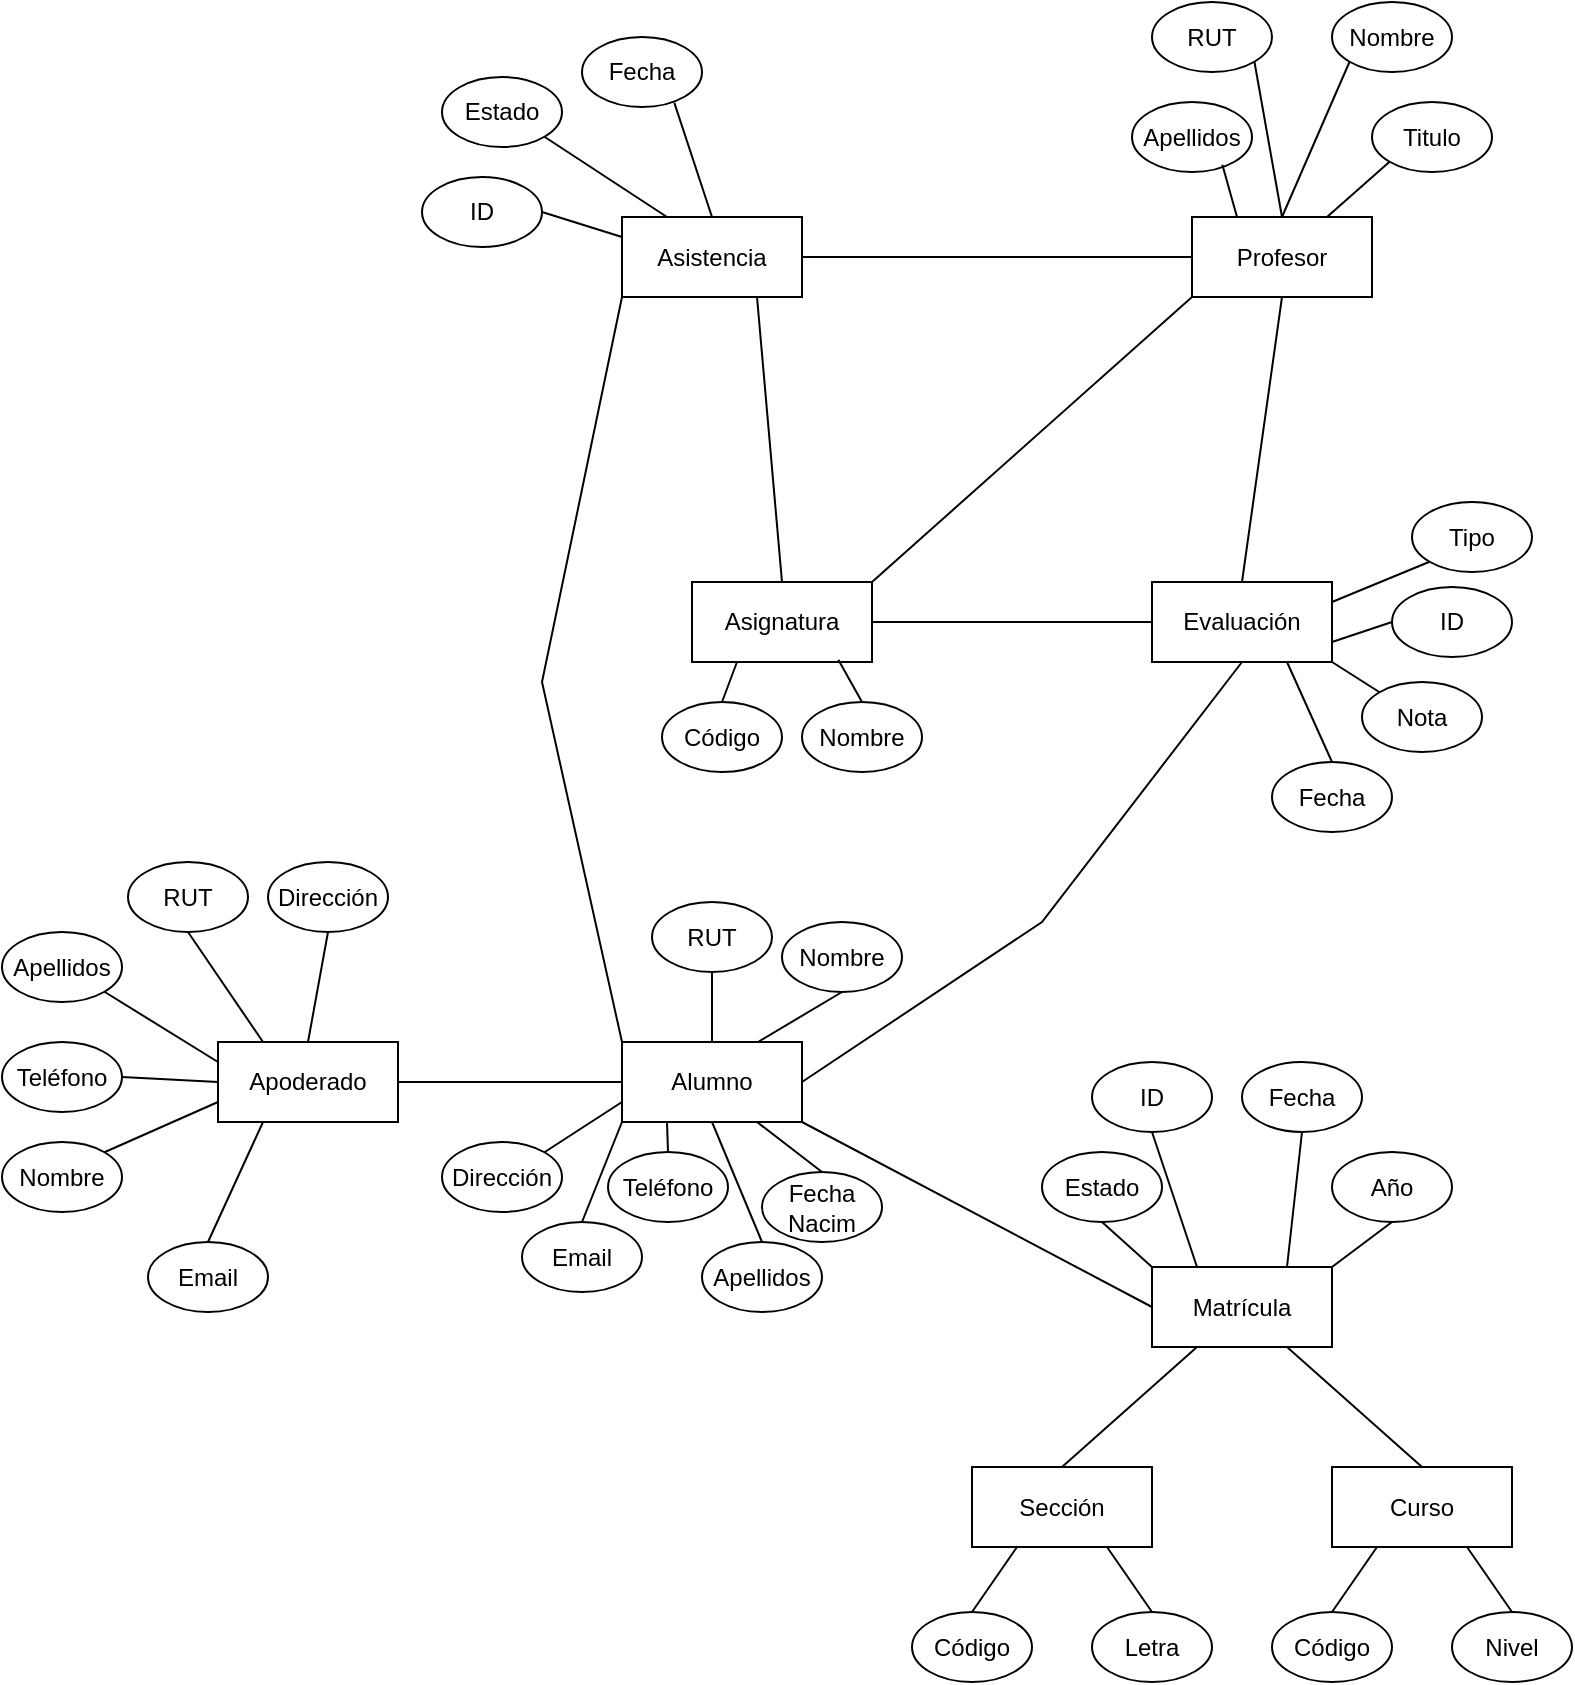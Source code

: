 <mxfile version="22.0.4" type="github">
  <diagram name="Page-1" id="4JQg721ov3jjXgK3_2AB">
    <mxGraphModel dx="1189" dy="591" grid="1" gridSize="10" guides="1" tooltips="1" connect="1" arrows="1" fold="1" page="1" pageScale="1" pageWidth="850" pageHeight="1100" math="0" shadow="0">
      <root>
        <mxCell id="0" />
        <mxCell id="1" parent="0" />
        <mxCell id="bWRKLLHgpeZalE5h4NvW-53" value="Matrícula" style="whiteSpace=wrap;html=1;" vertex="1" parent="1">
          <mxGeometry x="605" y="812.5" width="90" height="40" as="geometry" />
        </mxCell>
        <mxCell id="bWRKLLHgpeZalE5h4NvW-54" value="Evaluación" style="whiteSpace=wrap;html=1;" vertex="1" parent="1">
          <mxGeometry x="605" y="470" width="90" height="40" as="geometry" />
        </mxCell>
        <mxCell id="bWRKLLHgpeZalE5h4NvW-55" value="Asistencia" style="whiteSpace=wrap;html=1;" vertex="1" parent="1">
          <mxGeometry x="340" y="287.5" width="90" height="40" as="geometry" />
        </mxCell>
        <mxCell id="bWRKLLHgpeZalE5h4NvW-56" value="Alumno" style="whiteSpace=wrap;html=1;" vertex="1" parent="1">
          <mxGeometry x="340" y="700" width="90" height="40" as="geometry" />
        </mxCell>
        <mxCell id="bWRKLLHgpeZalE5h4NvW-57" value="Profesor" style="whiteSpace=wrap;html=1;" vertex="1" parent="1">
          <mxGeometry x="625" y="287.5" width="90" height="40" as="geometry" />
        </mxCell>
        <mxCell id="bWRKLLHgpeZalE5h4NvW-58" value="Asignatura" style="whiteSpace=wrap;html=1;" vertex="1" parent="1">
          <mxGeometry x="375" y="470" width="90" height="40" as="geometry" />
        </mxCell>
        <mxCell id="bWRKLLHgpeZalE5h4NvW-59" value="Curso" style="whiteSpace=wrap;html=1;" vertex="1" parent="1">
          <mxGeometry x="695" y="912.5" width="90" height="40" as="geometry" />
        </mxCell>
        <mxCell id="bWRKLLHgpeZalE5h4NvW-60" value="Sección" style="whiteSpace=wrap;html=1;" vertex="1" parent="1">
          <mxGeometry x="515" y="912.5" width="90" height="40" as="geometry" />
        </mxCell>
        <mxCell id="bWRKLLHgpeZalE5h4NvW-61" value="ID" style="ellipse;whiteSpace=wrap;html=1;" vertex="1" parent="1">
          <mxGeometry x="725" y="472.5" width="60" height="35" as="geometry" />
        </mxCell>
        <mxCell id="bWRKLLHgpeZalE5h4NvW-62" value="Nota" style="ellipse;whiteSpace=wrap;html=1;" vertex="1" parent="1">
          <mxGeometry x="710" y="520" width="60" height="35" as="geometry" />
        </mxCell>
        <mxCell id="bWRKLLHgpeZalE5h4NvW-63" value="Tipo" style="ellipse;whiteSpace=wrap;html=1;" vertex="1" parent="1">
          <mxGeometry x="735" y="430" width="60" height="35" as="geometry" />
        </mxCell>
        <mxCell id="bWRKLLHgpeZalE5h4NvW-64" value="Fecha" style="ellipse;whiteSpace=wrap;html=1;" vertex="1" parent="1">
          <mxGeometry x="665" y="560" width="60" height="35" as="geometry" />
        </mxCell>
        <mxCell id="bWRKLLHgpeZalE5h4NvW-65" value="ID" style="ellipse;whiteSpace=wrap;html=1;" vertex="1" parent="1">
          <mxGeometry x="240" y="267.5" width="60" height="35" as="geometry" />
        </mxCell>
        <mxCell id="bWRKLLHgpeZalE5h4NvW-66" value="Estado" style="ellipse;whiteSpace=wrap;html=1;" vertex="1" parent="1">
          <mxGeometry x="250" y="217.5" width="60" height="35" as="geometry" />
        </mxCell>
        <mxCell id="bWRKLLHgpeZalE5h4NvW-67" value="Fecha" style="ellipse;whiteSpace=wrap;html=1;" vertex="1" parent="1">
          <mxGeometry x="320" y="197.5" width="60" height="35" as="geometry" />
        </mxCell>
        <mxCell id="bWRKLLHgpeZalE5h4NvW-68" value="RUT" style="ellipse;whiteSpace=wrap;html=1;" vertex="1" parent="1">
          <mxGeometry x="355" y="630" width="60" height="35" as="geometry" />
        </mxCell>
        <mxCell id="bWRKLLHgpeZalE5h4NvW-69" value="Nombre" style="ellipse;whiteSpace=wrap;html=1;" vertex="1" parent="1">
          <mxGeometry x="420" y="640" width="60" height="35" as="geometry" />
        </mxCell>
        <mxCell id="bWRKLLHgpeZalE5h4NvW-70" value="Apellidos" style="ellipse;whiteSpace=wrap;html=1;" vertex="1" parent="1">
          <mxGeometry x="380" y="800" width="60" height="35" as="geometry" />
        </mxCell>
        <mxCell id="bWRKLLHgpeZalE5h4NvW-71" value="Fecha&lt;br&gt;Nacim" style="ellipse;whiteSpace=wrap;html=1;" vertex="1" parent="1">
          <mxGeometry x="410" y="765" width="60" height="35" as="geometry" />
        </mxCell>
        <mxCell id="bWRKLLHgpeZalE5h4NvW-72" value="Dirección" style="ellipse;whiteSpace=wrap;html=1;" vertex="1" parent="1">
          <mxGeometry x="250" y="750" width="60" height="35" as="geometry" />
        </mxCell>
        <mxCell id="bWRKLLHgpeZalE5h4NvW-73" value="Teléfono" style="ellipse;whiteSpace=wrap;html=1;" vertex="1" parent="1">
          <mxGeometry x="333" y="755" width="60" height="35" as="geometry" />
        </mxCell>
        <mxCell id="bWRKLLHgpeZalE5h4NvW-74" value="Email" style="ellipse;whiteSpace=wrap;html=1;" vertex="1" parent="1">
          <mxGeometry x="290" y="790" width="60" height="35" as="geometry" />
        </mxCell>
        <mxCell id="bWRKLLHgpeZalE5h4NvW-75" value="ID" style="ellipse;whiteSpace=wrap;html=1;" vertex="1" parent="1">
          <mxGeometry x="575" y="710" width="60" height="35" as="geometry" />
        </mxCell>
        <mxCell id="bWRKLLHgpeZalE5h4NvW-76" value="Fecha" style="ellipse;whiteSpace=wrap;html=1;" vertex="1" parent="1">
          <mxGeometry x="650" y="710" width="60" height="35" as="geometry" />
        </mxCell>
        <mxCell id="bWRKLLHgpeZalE5h4NvW-77" value="Estado" style="ellipse;whiteSpace=wrap;html=1;" vertex="1" parent="1">
          <mxGeometry x="550" y="755" width="60" height="35" as="geometry" />
        </mxCell>
        <mxCell id="bWRKLLHgpeZalE5h4NvW-78" value="Año" style="ellipse;whiteSpace=wrap;html=1;" vertex="1" parent="1">
          <mxGeometry x="695" y="755" width="60" height="35" as="geometry" />
        </mxCell>
        <mxCell id="bWRKLLHgpeZalE5h4NvW-79" value="Apoderado" style="whiteSpace=wrap;html=1;" vertex="1" parent="1">
          <mxGeometry x="138" y="700" width="90" height="40" as="geometry" />
        </mxCell>
        <mxCell id="bWRKLLHgpeZalE5h4NvW-80" value="RUT" style="ellipse;whiteSpace=wrap;html=1;" vertex="1" parent="1">
          <mxGeometry x="93" y="610" width="60" height="35" as="geometry" />
        </mxCell>
        <mxCell id="bWRKLLHgpeZalE5h4NvW-81" value="Nombre" style="ellipse;whiteSpace=wrap;html=1;" vertex="1" parent="1">
          <mxGeometry x="30" y="750" width="60" height="35" as="geometry" />
        </mxCell>
        <mxCell id="bWRKLLHgpeZalE5h4NvW-82" value="Apellidos" style="ellipse;whiteSpace=wrap;html=1;" vertex="1" parent="1">
          <mxGeometry x="30" y="645" width="60" height="35" as="geometry" />
        </mxCell>
        <mxCell id="bWRKLLHgpeZalE5h4NvW-83" value="Dirección" style="ellipse;whiteSpace=wrap;html=1;" vertex="1" parent="1">
          <mxGeometry x="163" y="610" width="60" height="35" as="geometry" />
        </mxCell>
        <mxCell id="bWRKLLHgpeZalE5h4NvW-84" value="Teléfono" style="ellipse;whiteSpace=wrap;html=1;" vertex="1" parent="1">
          <mxGeometry x="30" y="700" width="60" height="35" as="geometry" />
        </mxCell>
        <mxCell id="bWRKLLHgpeZalE5h4NvW-85" value="Email" style="ellipse;whiteSpace=wrap;html=1;" vertex="1" parent="1">
          <mxGeometry x="103" y="800" width="60" height="35" as="geometry" />
        </mxCell>
        <mxCell id="bWRKLLHgpeZalE5h4NvW-86" value="RUT" style="ellipse;whiteSpace=wrap;html=1;" vertex="1" parent="1">
          <mxGeometry x="605" y="180" width="60" height="35" as="geometry" />
        </mxCell>
        <mxCell id="bWRKLLHgpeZalE5h4NvW-87" value="Nombre" style="ellipse;whiteSpace=wrap;html=1;" vertex="1" parent="1">
          <mxGeometry x="695" y="180" width="60" height="35" as="geometry" />
        </mxCell>
        <mxCell id="bWRKLLHgpeZalE5h4NvW-88" value="Apellidos" style="ellipse;whiteSpace=wrap;html=1;" vertex="1" parent="1">
          <mxGeometry x="595" y="230" width="60" height="35" as="geometry" />
        </mxCell>
        <mxCell id="bWRKLLHgpeZalE5h4NvW-89" value="Titulo" style="ellipse;whiteSpace=wrap;html=1;" vertex="1" parent="1">
          <mxGeometry x="715" y="230" width="60" height="35" as="geometry" />
        </mxCell>
        <mxCell id="bWRKLLHgpeZalE5h4NvW-90" value="Código" style="ellipse;whiteSpace=wrap;html=1;" vertex="1" parent="1">
          <mxGeometry x="360" y="530" width="60" height="35" as="geometry" />
        </mxCell>
        <mxCell id="bWRKLLHgpeZalE5h4NvW-91" value="Nombre" style="ellipse;whiteSpace=wrap;html=1;" vertex="1" parent="1">
          <mxGeometry x="430" y="530" width="60" height="35" as="geometry" />
        </mxCell>
        <mxCell id="bWRKLLHgpeZalE5h4NvW-92" value="Código" style="ellipse;whiteSpace=wrap;html=1;" vertex="1" parent="1">
          <mxGeometry x="665" y="985" width="60" height="35" as="geometry" />
        </mxCell>
        <mxCell id="bWRKLLHgpeZalE5h4NvW-93" value="Nivel" style="ellipse;whiteSpace=wrap;html=1;" vertex="1" parent="1">
          <mxGeometry x="755" y="985" width="60" height="35" as="geometry" />
        </mxCell>
        <mxCell id="bWRKLLHgpeZalE5h4NvW-94" value="Código" style="ellipse;whiteSpace=wrap;html=1;" vertex="1" parent="1">
          <mxGeometry x="485" y="985" width="60" height="35" as="geometry" />
        </mxCell>
        <mxCell id="bWRKLLHgpeZalE5h4NvW-95" value="Letra" style="ellipse;whiteSpace=wrap;html=1;" vertex="1" parent="1">
          <mxGeometry x="575" y="985" width="60" height="35" as="geometry" />
        </mxCell>
        <mxCell id="bWRKLLHgpeZalE5h4NvW-96" value="" style="endArrow=none;html=1;rounded=0;entryX=0;entryY=0;entryDx=0;entryDy=0;exitX=0.5;exitY=1;exitDx=0;exitDy=0;" edge="1" parent="1" source="bWRKLLHgpeZalE5h4NvW-77" target="bWRKLLHgpeZalE5h4NvW-53">
          <mxGeometry width="50" height="50" relative="1" as="geometry">
            <mxPoint x="575" y="877.5" as="sourcePoint" />
            <mxPoint x="625" y="827.5" as="targetPoint" />
          </mxGeometry>
        </mxCell>
        <mxCell id="bWRKLLHgpeZalE5h4NvW-97" value="" style="endArrow=none;html=1;rounded=0;entryX=0.25;entryY=0;entryDx=0;entryDy=0;exitX=0.5;exitY=1;exitDx=0;exitDy=0;" edge="1" parent="1" source="bWRKLLHgpeZalE5h4NvW-75" target="bWRKLLHgpeZalE5h4NvW-53">
          <mxGeometry width="50" height="50" relative="1" as="geometry">
            <mxPoint x="585" y="887.5" as="sourcePoint" />
            <mxPoint x="635" y="837.5" as="targetPoint" />
          </mxGeometry>
        </mxCell>
        <mxCell id="bWRKLLHgpeZalE5h4NvW-98" value="" style="endArrow=none;html=1;rounded=0;entryX=0.75;entryY=0;entryDx=0;entryDy=0;exitX=0.5;exitY=1;exitDx=0;exitDy=0;" edge="1" parent="1" source="bWRKLLHgpeZalE5h4NvW-76" target="bWRKLLHgpeZalE5h4NvW-53">
          <mxGeometry width="50" height="50" relative="1" as="geometry">
            <mxPoint x="595" y="897.5" as="sourcePoint" />
            <mxPoint x="645" y="847.5" as="targetPoint" />
          </mxGeometry>
        </mxCell>
        <mxCell id="bWRKLLHgpeZalE5h4NvW-99" value="" style="endArrow=none;html=1;rounded=0;entryX=1;entryY=0;entryDx=0;entryDy=0;exitX=0.5;exitY=1;exitDx=0;exitDy=0;" edge="1" parent="1" source="bWRKLLHgpeZalE5h4NvW-78" target="bWRKLLHgpeZalE5h4NvW-53">
          <mxGeometry width="50" height="50" relative="1" as="geometry">
            <mxPoint x="605" y="907.5" as="sourcePoint" />
            <mxPoint x="655" y="857.5" as="targetPoint" />
          </mxGeometry>
        </mxCell>
        <mxCell id="bWRKLLHgpeZalE5h4NvW-100" value="" style="endArrow=none;html=1;rounded=0;exitX=0.5;exitY=0;exitDx=0;exitDy=0;entryX=0.769;entryY=0.938;entryDx=0;entryDy=0;entryPerimeter=0;" edge="1" parent="1" source="bWRKLLHgpeZalE5h4NvW-55" target="bWRKLLHgpeZalE5h4NvW-67">
          <mxGeometry width="50" height="50" relative="1" as="geometry">
            <mxPoint x="218" y="307.5" as="sourcePoint" />
            <mxPoint x="310" y="272.5" as="targetPoint" />
          </mxGeometry>
        </mxCell>
        <mxCell id="bWRKLLHgpeZalE5h4NvW-101" value="" style="endArrow=none;html=1;rounded=0;entryX=0.25;entryY=0;entryDx=0;entryDy=0;exitX=1;exitY=1;exitDx=0;exitDy=0;" edge="1" parent="1" source="bWRKLLHgpeZalE5h4NvW-66" target="bWRKLLHgpeZalE5h4NvW-55">
          <mxGeometry width="50" height="50" relative="1" as="geometry">
            <mxPoint x="228" y="317.5" as="sourcePoint" />
            <mxPoint x="278" y="267.5" as="targetPoint" />
          </mxGeometry>
        </mxCell>
        <mxCell id="bWRKLLHgpeZalE5h4NvW-102" value="" style="endArrow=none;html=1;rounded=0;entryX=0;entryY=0.25;entryDx=0;entryDy=0;exitX=1;exitY=0.5;exitDx=0;exitDy=0;" edge="1" parent="1" source="bWRKLLHgpeZalE5h4NvW-65" target="bWRKLLHgpeZalE5h4NvW-55">
          <mxGeometry width="50" height="50" relative="1" as="geometry">
            <mxPoint x="238" y="327.5" as="sourcePoint" />
            <mxPoint x="288" y="277.5" as="targetPoint" />
          </mxGeometry>
        </mxCell>
        <mxCell id="bWRKLLHgpeZalE5h4NvW-103" value="" style="endArrow=none;html=1;rounded=0;entryX=1;entryY=0.25;entryDx=0;entryDy=0;exitX=0;exitY=1;exitDx=0;exitDy=0;" edge="1" parent="1" source="bWRKLLHgpeZalE5h4NvW-63" target="bWRKLLHgpeZalE5h4NvW-54">
          <mxGeometry width="50" height="50" relative="1" as="geometry">
            <mxPoint x="535" y="485" as="sourcePoint" />
            <mxPoint x="585" y="435" as="targetPoint" />
          </mxGeometry>
        </mxCell>
        <mxCell id="bWRKLLHgpeZalE5h4NvW-104" value="" style="endArrow=none;html=1;rounded=0;entryX=1;entryY=0.75;entryDx=0;entryDy=0;exitX=0;exitY=0.5;exitDx=0;exitDy=0;" edge="1" parent="1" source="bWRKLLHgpeZalE5h4NvW-61" target="bWRKLLHgpeZalE5h4NvW-54">
          <mxGeometry width="50" height="50" relative="1" as="geometry">
            <mxPoint x="545" y="495" as="sourcePoint" />
            <mxPoint x="595" y="445" as="targetPoint" />
          </mxGeometry>
        </mxCell>
        <mxCell id="bWRKLLHgpeZalE5h4NvW-105" value="" style="endArrow=none;html=1;rounded=0;entryX=1;entryY=1;entryDx=0;entryDy=0;exitX=0;exitY=0;exitDx=0;exitDy=0;" edge="1" parent="1" source="bWRKLLHgpeZalE5h4NvW-62" target="bWRKLLHgpeZalE5h4NvW-54">
          <mxGeometry width="50" height="50" relative="1" as="geometry">
            <mxPoint x="555" y="505" as="sourcePoint" />
            <mxPoint x="605" y="455" as="targetPoint" />
          </mxGeometry>
        </mxCell>
        <mxCell id="bWRKLLHgpeZalE5h4NvW-106" value="" style="endArrow=none;html=1;rounded=0;entryX=0.75;entryY=1;entryDx=0;entryDy=0;exitX=0.5;exitY=0;exitDx=0;exitDy=0;" edge="1" parent="1" source="bWRKLLHgpeZalE5h4NvW-64" target="bWRKLLHgpeZalE5h4NvW-54">
          <mxGeometry width="50" height="50" relative="1" as="geometry">
            <mxPoint x="565" y="515" as="sourcePoint" />
            <mxPoint x="615" y="465" as="targetPoint" />
          </mxGeometry>
        </mxCell>
        <mxCell id="bWRKLLHgpeZalE5h4NvW-107" value="" style="endArrow=none;html=1;rounded=0;entryX=0.25;entryY=0;entryDx=0;entryDy=0;exitX=0.753;exitY=0.897;exitDx=0;exitDy=0;exitPerimeter=0;" edge="1" parent="1" source="bWRKLLHgpeZalE5h4NvW-88" target="bWRKLLHgpeZalE5h4NvW-57">
          <mxGeometry width="50" height="50" relative="1" as="geometry">
            <mxPoint x="560" y="350" as="sourcePoint" />
            <mxPoint x="610" y="300" as="targetPoint" />
          </mxGeometry>
        </mxCell>
        <mxCell id="bWRKLLHgpeZalE5h4NvW-108" value="" style="endArrow=none;html=1;rounded=0;entryX=0.5;entryY=0;entryDx=0;entryDy=0;exitX=1;exitY=1;exitDx=0;exitDy=0;" edge="1" parent="1" source="bWRKLLHgpeZalE5h4NvW-86" target="bWRKLLHgpeZalE5h4NvW-57">
          <mxGeometry width="50" height="50" relative="1" as="geometry">
            <mxPoint x="570" y="360" as="sourcePoint" />
            <mxPoint x="620" y="310" as="targetPoint" />
          </mxGeometry>
        </mxCell>
        <mxCell id="bWRKLLHgpeZalE5h4NvW-109" value="" style="endArrow=none;html=1;rounded=0;exitX=0;exitY=1;exitDx=0;exitDy=0;entryX=0.5;entryY=0;entryDx=0;entryDy=0;" edge="1" parent="1" source="bWRKLLHgpeZalE5h4NvW-87" target="bWRKLLHgpeZalE5h4NvW-57">
          <mxGeometry width="50" height="50" relative="1" as="geometry">
            <mxPoint x="580" y="370" as="sourcePoint" />
            <mxPoint x="685" y="260" as="targetPoint" />
          </mxGeometry>
        </mxCell>
        <mxCell id="bWRKLLHgpeZalE5h4NvW-110" value="" style="endArrow=none;html=1;rounded=0;entryX=0.75;entryY=0;entryDx=0;entryDy=0;exitX=0;exitY=1;exitDx=0;exitDy=0;" edge="1" parent="1" source="bWRKLLHgpeZalE5h4NvW-89" target="bWRKLLHgpeZalE5h4NvW-57">
          <mxGeometry width="50" height="50" relative="1" as="geometry">
            <mxPoint x="590" y="380" as="sourcePoint" />
            <mxPoint x="640" y="330" as="targetPoint" />
          </mxGeometry>
        </mxCell>
        <mxCell id="bWRKLLHgpeZalE5h4NvW-111" value="" style="endArrow=none;html=1;rounded=0;entryX=0.5;entryY=0;entryDx=0;entryDy=0;exitX=0.5;exitY=1;exitDx=0;exitDy=0;" edge="1" parent="1" source="bWRKLLHgpeZalE5h4NvW-83" target="bWRKLLHgpeZalE5h4NvW-79">
          <mxGeometry width="50" height="50" relative="1" as="geometry">
            <mxPoint x="-7" y="735" as="sourcePoint" />
            <mxPoint x="43" y="685" as="targetPoint" />
          </mxGeometry>
        </mxCell>
        <mxCell id="bWRKLLHgpeZalE5h4NvW-112" value="" style="endArrow=none;html=1;rounded=0;entryX=0.25;entryY=0;entryDx=0;entryDy=0;exitX=0.5;exitY=1;exitDx=0;exitDy=0;" edge="1" parent="1" source="bWRKLLHgpeZalE5h4NvW-80" target="bWRKLLHgpeZalE5h4NvW-79">
          <mxGeometry width="50" height="50" relative="1" as="geometry">
            <mxPoint x="3" y="745" as="sourcePoint" />
            <mxPoint x="53" y="695" as="targetPoint" />
          </mxGeometry>
        </mxCell>
        <mxCell id="bWRKLLHgpeZalE5h4NvW-113" value="" style="endArrow=none;html=1;rounded=0;entryX=0;entryY=0.25;entryDx=0;entryDy=0;exitX=1;exitY=1;exitDx=0;exitDy=0;" edge="1" parent="1" source="bWRKLLHgpeZalE5h4NvW-82" target="bWRKLLHgpeZalE5h4NvW-79">
          <mxGeometry width="50" height="50" relative="1" as="geometry">
            <mxPoint x="13" y="755" as="sourcePoint" />
            <mxPoint x="63" y="705" as="targetPoint" />
          </mxGeometry>
        </mxCell>
        <mxCell id="bWRKLLHgpeZalE5h4NvW-114" value="" style="endArrow=none;html=1;rounded=0;entryX=0.5;entryY=0;entryDx=0;entryDy=0;exitX=0.25;exitY=1;exitDx=0;exitDy=0;" edge="1" parent="1" source="bWRKLLHgpeZalE5h4NvW-79" target="bWRKLLHgpeZalE5h4NvW-85">
          <mxGeometry width="50" height="50" relative="1" as="geometry">
            <mxPoint x="23" y="765" as="sourcePoint" />
            <mxPoint x="73" y="715" as="targetPoint" />
          </mxGeometry>
        </mxCell>
        <mxCell id="bWRKLLHgpeZalE5h4NvW-115" value="" style="endArrow=none;html=1;rounded=0;entryX=1;entryY=0.5;entryDx=0;entryDy=0;exitX=0;exitY=0.5;exitDx=0;exitDy=0;" edge="1" parent="1" source="bWRKLLHgpeZalE5h4NvW-79" target="bWRKLLHgpeZalE5h4NvW-84">
          <mxGeometry width="50" height="50" relative="1" as="geometry">
            <mxPoint x="33" y="775" as="sourcePoint" />
            <mxPoint x="83" y="725" as="targetPoint" />
          </mxGeometry>
        </mxCell>
        <mxCell id="bWRKLLHgpeZalE5h4NvW-116" value="" style="endArrow=none;html=1;rounded=0;entryX=1;entryY=0;entryDx=0;entryDy=0;exitX=0;exitY=0.75;exitDx=0;exitDy=0;" edge="1" parent="1" source="bWRKLLHgpeZalE5h4NvW-79" target="bWRKLLHgpeZalE5h4NvW-81">
          <mxGeometry width="50" height="50" relative="1" as="geometry">
            <mxPoint x="43" y="785" as="sourcePoint" />
            <mxPoint x="93" y="735" as="targetPoint" />
          </mxGeometry>
        </mxCell>
        <mxCell id="bWRKLLHgpeZalE5h4NvW-117" value="" style="endArrow=none;html=1;rounded=0;exitX=1;exitY=0;exitDx=0;exitDy=0;entryX=0;entryY=0.75;entryDx=0;entryDy=0;" edge="1" parent="1" source="bWRKLLHgpeZalE5h4NvW-72" target="bWRKLLHgpeZalE5h4NvW-56">
          <mxGeometry width="50" height="50" relative="1" as="geometry">
            <mxPoint x="490" y="742.5" as="sourcePoint" />
            <mxPoint x="540" y="692.5" as="targetPoint" />
          </mxGeometry>
        </mxCell>
        <mxCell id="bWRKLLHgpeZalE5h4NvW-118" value="" style="endArrow=none;html=1;rounded=0;exitX=0.5;exitY=0;exitDx=0;exitDy=0;entryX=0;entryY=1;entryDx=0;entryDy=0;" edge="1" parent="1" source="bWRKLLHgpeZalE5h4NvW-74" target="bWRKLLHgpeZalE5h4NvW-56">
          <mxGeometry width="50" height="50" relative="1" as="geometry">
            <mxPoint x="500" y="752.5" as="sourcePoint" />
            <mxPoint x="550" y="702.5" as="targetPoint" />
          </mxGeometry>
        </mxCell>
        <mxCell id="bWRKLLHgpeZalE5h4NvW-119" value="" style="endArrow=none;html=1;rounded=0;exitX=0.25;exitY=1;exitDx=0;exitDy=0;entryX=0.5;entryY=0;entryDx=0;entryDy=0;" edge="1" parent="1" source="bWRKLLHgpeZalE5h4NvW-56" target="bWRKLLHgpeZalE5h4NvW-73">
          <mxGeometry width="50" height="50" relative="1" as="geometry">
            <mxPoint x="510" y="762.5" as="sourcePoint" />
            <mxPoint x="560" y="712.5" as="targetPoint" />
          </mxGeometry>
        </mxCell>
        <mxCell id="bWRKLLHgpeZalE5h4NvW-120" value="" style="endArrow=none;html=1;rounded=0;entryX=0.75;entryY=1;entryDx=0;entryDy=0;exitX=0.5;exitY=0;exitDx=0;exitDy=0;" edge="1" parent="1" source="bWRKLLHgpeZalE5h4NvW-71" target="bWRKLLHgpeZalE5h4NvW-56">
          <mxGeometry width="50" height="50" relative="1" as="geometry">
            <mxPoint x="520" y="772.5" as="sourcePoint" />
            <mxPoint x="570" y="722.5" as="targetPoint" />
          </mxGeometry>
        </mxCell>
        <mxCell id="bWRKLLHgpeZalE5h4NvW-121" value="" style="endArrow=none;html=1;rounded=0;entryX=0.5;entryY=1;entryDx=0;entryDy=0;" edge="1" parent="1" target="bWRKLLHgpeZalE5h4NvW-69">
          <mxGeometry width="50" height="50" relative="1" as="geometry">
            <mxPoint x="408" y="700" as="sourcePoint" />
            <mxPoint x="580" y="732.5" as="targetPoint" />
          </mxGeometry>
        </mxCell>
        <mxCell id="bWRKLLHgpeZalE5h4NvW-122" value="" style="endArrow=none;html=1;rounded=0;exitX=0.5;exitY=1;exitDx=0;exitDy=0;entryX=0.5;entryY=0;entryDx=0;entryDy=0;" edge="1" parent="1" source="bWRKLLHgpeZalE5h4NvW-56" target="bWRKLLHgpeZalE5h4NvW-70">
          <mxGeometry width="50" height="50" relative="1" as="geometry">
            <mxPoint x="540" y="792.5" as="sourcePoint" />
            <mxPoint x="590" y="742.5" as="targetPoint" />
          </mxGeometry>
        </mxCell>
        <mxCell id="bWRKLLHgpeZalE5h4NvW-123" value="" style="endArrow=none;html=1;rounded=0;exitX=0.5;exitY=0;exitDx=0;exitDy=0;entryX=0.5;entryY=1;entryDx=0;entryDy=0;" edge="1" parent="1" source="bWRKLLHgpeZalE5h4NvW-56" target="bWRKLLHgpeZalE5h4NvW-68">
          <mxGeometry width="50" height="50" relative="1" as="geometry">
            <mxPoint x="490" y="752.5" as="sourcePoint" />
            <mxPoint x="540" y="702.5" as="targetPoint" />
          </mxGeometry>
        </mxCell>
        <mxCell id="bWRKLLHgpeZalE5h4NvW-124" value="" style="endArrow=none;html=1;rounded=0;exitX=0.813;exitY=0.971;exitDx=0;exitDy=0;entryX=0.5;entryY=0;entryDx=0;entryDy=0;exitPerimeter=0;" edge="1" parent="1" source="bWRKLLHgpeZalE5h4NvW-58" target="bWRKLLHgpeZalE5h4NvW-91">
          <mxGeometry width="50" height="50" relative="1" as="geometry">
            <mxPoint x="475" y="490" as="sourcePoint" />
            <mxPoint x="525" y="440" as="targetPoint" />
          </mxGeometry>
        </mxCell>
        <mxCell id="bWRKLLHgpeZalE5h4NvW-125" value="" style="endArrow=none;html=1;rounded=0;entryX=0.5;entryY=0;entryDx=0;entryDy=0;exitX=0.25;exitY=1;exitDx=0;exitDy=0;" edge="1" parent="1" source="bWRKLLHgpeZalE5h4NvW-58" target="bWRKLLHgpeZalE5h4NvW-90">
          <mxGeometry width="50" height="50" relative="1" as="geometry">
            <mxPoint x="275" y="510" as="sourcePoint" />
            <mxPoint x="325" y="460" as="targetPoint" />
          </mxGeometry>
        </mxCell>
        <mxCell id="bWRKLLHgpeZalE5h4NvW-126" value="" style="endArrow=none;html=1;rounded=0;entryX=0.75;entryY=1;entryDx=0;entryDy=0;exitX=0.5;exitY=0;exitDx=0;exitDy=0;" edge="1" parent="1" source="bWRKLLHgpeZalE5h4NvW-93" target="bWRKLLHgpeZalE5h4NvW-59">
          <mxGeometry width="50" height="50" relative="1" as="geometry">
            <mxPoint x="590" y="942.5" as="sourcePoint" />
            <mxPoint x="640" y="892.5" as="targetPoint" />
          </mxGeometry>
        </mxCell>
        <mxCell id="bWRKLLHgpeZalE5h4NvW-127" value="" style="endArrow=none;html=1;rounded=0;entryX=0.25;entryY=1;entryDx=0;entryDy=0;exitX=0.5;exitY=0;exitDx=0;exitDy=0;" edge="1" parent="1" source="bWRKLLHgpeZalE5h4NvW-92" target="bWRKLLHgpeZalE5h4NvW-59">
          <mxGeometry width="50" height="50" relative="1" as="geometry">
            <mxPoint x="675" y="1012.5" as="sourcePoint" />
            <mxPoint x="650" y="902.5" as="targetPoint" />
          </mxGeometry>
        </mxCell>
        <mxCell id="bWRKLLHgpeZalE5h4NvW-128" value="" style="endArrow=none;html=1;rounded=0;entryX=0.75;entryY=1;entryDx=0;entryDy=0;exitX=0.5;exitY=0;exitDx=0;exitDy=0;" edge="1" parent="1" source="bWRKLLHgpeZalE5h4NvW-95" target="bWRKLLHgpeZalE5h4NvW-60">
          <mxGeometry width="50" height="50" relative="1" as="geometry">
            <mxPoint x="195" y="962.5" as="sourcePoint" />
            <mxPoint x="245" y="912.5" as="targetPoint" />
          </mxGeometry>
        </mxCell>
        <mxCell id="bWRKLLHgpeZalE5h4NvW-129" value="" style="endArrow=none;html=1;rounded=0;entryX=0.25;entryY=1;entryDx=0;entryDy=0;exitX=0.5;exitY=0;exitDx=0;exitDy=0;" edge="1" parent="1" source="bWRKLLHgpeZalE5h4NvW-94" target="bWRKLLHgpeZalE5h4NvW-60">
          <mxGeometry width="50" height="50" relative="1" as="geometry">
            <mxPoint x="205" y="972.5" as="sourcePoint" />
            <mxPoint x="255" y="922.5" as="targetPoint" />
          </mxGeometry>
        </mxCell>
        <mxCell id="bWRKLLHgpeZalE5h4NvW-130" value="" style="endArrow=none;html=1;rounded=0;entryX=0;entryY=0.5;entryDx=0;entryDy=0;exitX=1;exitY=0.5;exitDx=0;exitDy=0;" edge="1" parent="1" source="bWRKLLHgpeZalE5h4NvW-79" target="bWRKLLHgpeZalE5h4NvW-56">
          <mxGeometry width="50" height="50" relative="1" as="geometry">
            <mxPoint x="150" y="710" as="sourcePoint" />
            <mxPoint x="310" y="719" as="targetPoint" />
          </mxGeometry>
        </mxCell>
        <mxCell id="bWRKLLHgpeZalE5h4NvW-131" value="" style="endArrow=none;html=1;rounded=0;exitX=1;exitY=1;exitDx=0;exitDy=0;entryX=0;entryY=0.5;entryDx=0;entryDy=0;" edge="1" parent="1" source="bWRKLLHgpeZalE5h4NvW-56" target="bWRKLLHgpeZalE5h4NvW-53">
          <mxGeometry width="50" height="50" relative="1" as="geometry">
            <mxPoint x="480" y="750" as="sourcePoint" />
            <mxPoint x="530" y="700" as="targetPoint" />
          </mxGeometry>
        </mxCell>
        <mxCell id="bWRKLLHgpeZalE5h4NvW-132" value="" style="endArrow=none;html=1;rounded=0;entryX=0.25;entryY=1;entryDx=0;entryDy=0;exitX=0.5;exitY=0;exitDx=0;exitDy=0;" edge="1" parent="1" source="bWRKLLHgpeZalE5h4NvW-60" target="bWRKLLHgpeZalE5h4NvW-53">
          <mxGeometry width="50" height="50" relative="1" as="geometry">
            <mxPoint x="555" y="962.5" as="sourcePoint" />
            <mxPoint x="605" y="912.5" as="targetPoint" />
          </mxGeometry>
        </mxCell>
        <mxCell id="bWRKLLHgpeZalE5h4NvW-133" value="" style="endArrow=none;html=1;rounded=0;entryX=0.75;entryY=1;entryDx=0;entryDy=0;exitX=0.5;exitY=0;exitDx=0;exitDy=0;" edge="1" parent="1" source="bWRKLLHgpeZalE5h4NvW-59" target="bWRKLLHgpeZalE5h4NvW-53">
          <mxGeometry width="50" height="50" relative="1" as="geometry">
            <mxPoint x="540" y="992.5" as="sourcePoint" />
            <mxPoint x="638" y="862.5" as="targetPoint" />
          </mxGeometry>
        </mxCell>
        <mxCell id="bWRKLLHgpeZalE5h4NvW-134" value="" style="endArrow=none;html=1;rounded=0;exitX=1;exitY=0.5;exitDx=0;exitDy=0;entryX=0.5;entryY=1;entryDx=0;entryDy=0;" edge="1" parent="1" source="bWRKLLHgpeZalE5h4NvW-56" target="bWRKLLHgpeZalE5h4NvW-54">
          <mxGeometry width="50" height="50" relative="1" as="geometry">
            <mxPoint x="500" y="710" as="sourcePoint" />
            <mxPoint x="550" y="660" as="targetPoint" />
            <Array as="points">
              <mxPoint x="550" y="640" />
            </Array>
          </mxGeometry>
        </mxCell>
        <mxCell id="bWRKLLHgpeZalE5h4NvW-135" value="" style="endArrow=none;html=1;rounded=0;exitX=0;exitY=0;exitDx=0;exitDy=0;entryX=0;entryY=1;entryDx=0;entryDy=0;" edge="1" parent="1" source="bWRKLLHgpeZalE5h4NvW-56" target="bWRKLLHgpeZalE5h4NvW-55">
          <mxGeometry width="50" height="50" relative="1" as="geometry">
            <mxPoint x="280" y="500" as="sourcePoint" />
            <mxPoint x="330" y="450" as="targetPoint" />
            <Array as="points">
              <mxPoint x="300" y="520" />
            </Array>
          </mxGeometry>
        </mxCell>
        <mxCell id="bWRKLLHgpeZalE5h4NvW-136" value="" style="endArrow=none;html=1;rounded=0;entryX=0.75;entryY=1;entryDx=0;entryDy=0;exitX=0.5;exitY=0;exitDx=0;exitDy=0;" edge="1" parent="1" source="bWRKLLHgpeZalE5h4NvW-58" target="bWRKLLHgpeZalE5h4NvW-55">
          <mxGeometry width="50" height="50" relative="1" as="geometry">
            <mxPoint x="430" y="430" as="sourcePoint" />
            <mxPoint x="480" y="380" as="targetPoint" />
          </mxGeometry>
        </mxCell>
        <mxCell id="bWRKLLHgpeZalE5h4NvW-137" value="" style="endArrow=none;html=1;rounded=0;exitX=1;exitY=0.5;exitDx=0;exitDy=0;entryX=0;entryY=0.5;entryDx=0;entryDy=0;" edge="1" parent="1" source="bWRKLLHgpeZalE5h4NvW-58" target="bWRKLLHgpeZalE5h4NvW-54">
          <mxGeometry width="50" height="50" relative="1" as="geometry">
            <mxPoint x="520" y="480" as="sourcePoint" />
            <mxPoint x="570" y="430" as="targetPoint" />
          </mxGeometry>
        </mxCell>
        <mxCell id="bWRKLLHgpeZalE5h4NvW-138" value="" style="endArrow=none;html=1;rounded=0;entryX=0.5;entryY=1;entryDx=0;entryDy=0;exitX=0.5;exitY=0;exitDx=0;exitDy=0;" edge="1" parent="1" source="bWRKLLHgpeZalE5h4NvW-54" target="bWRKLLHgpeZalE5h4NvW-57">
          <mxGeometry width="50" height="50" relative="1" as="geometry">
            <mxPoint x="580" y="430" as="sourcePoint" />
            <mxPoint x="630" y="380" as="targetPoint" />
          </mxGeometry>
        </mxCell>
        <mxCell id="bWRKLLHgpeZalE5h4NvW-139" value="" style="endArrow=none;html=1;rounded=0;entryX=0;entryY=0.5;entryDx=0;entryDy=0;exitX=1;exitY=0.5;exitDx=0;exitDy=0;" edge="1" parent="1" source="bWRKLLHgpeZalE5h4NvW-55" target="bWRKLLHgpeZalE5h4NvW-57">
          <mxGeometry width="50" height="50" relative="1" as="geometry">
            <mxPoint x="500" y="330" as="sourcePoint" />
            <mxPoint x="550" y="280" as="targetPoint" />
          </mxGeometry>
        </mxCell>
        <mxCell id="bWRKLLHgpeZalE5h4NvW-140" value="" style="endArrow=none;html=1;rounded=0;entryX=0;entryY=1;entryDx=0;entryDy=0;exitX=1;exitY=0;exitDx=0;exitDy=0;" edge="1" parent="1" source="bWRKLLHgpeZalE5h4NvW-58" target="bWRKLLHgpeZalE5h4NvW-57">
          <mxGeometry width="50" height="50" relative="1" as="geometry">
            <mxPoint x="500" y="430" as="sourcePoint" />
            <mxPoint x="550" y="380" as="targetPoint" />
          </mxGeometry>
        </mxCell>
      </root>
    </mxGraphModel>
  </diagram>
</mxfile>
